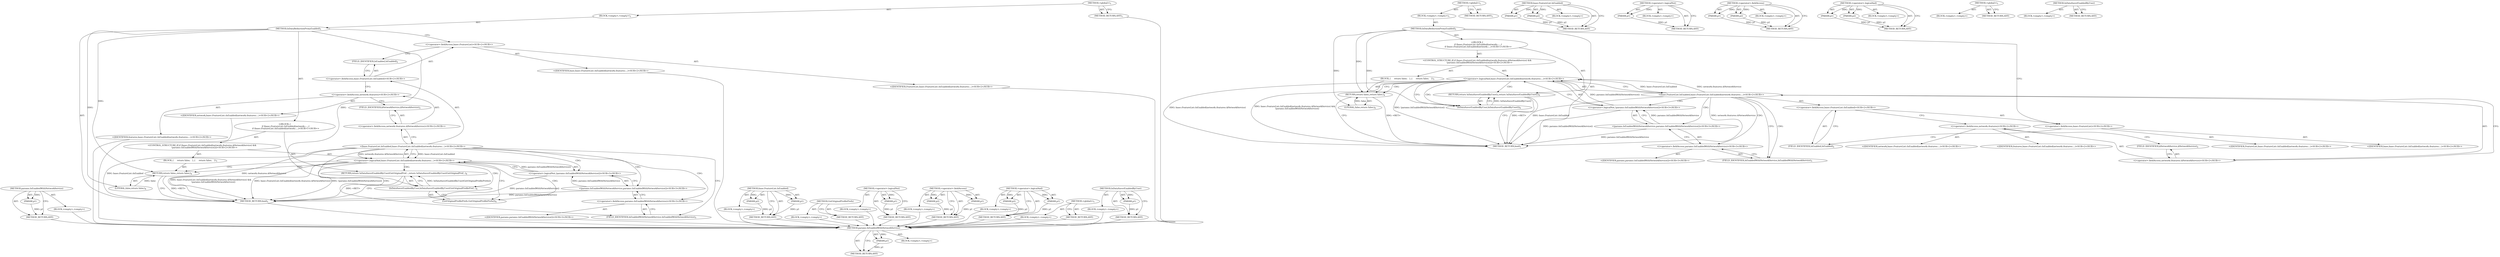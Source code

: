 digraph "IsDataSaverEnabledByUser" {
vulnerable_75 [label=<(METHOD,params.IsEnabledWithNetworkService)>];
vulnerable_76 [label=<(PARAM,p1)>];
vulnerable_77 [label=<(BLOCK,&lt;empty&gt;,&lt;empty&gt;)>];
vulnerable_78 [label=<(METHOD_RETURN,ANY)>];
vulnerable_6 [label=<(METHOD,&lt;global&gt;)<SUB>1</SUB>>];
vulnerable_7 [label=<(BLOCK,&lt;empty&gt;,&lt;empty&gt;)<SUB>1</SUB>>];
vulnerable_8 [label=<(METHOD,IsDataReductionProxyEnabled)<SUB>1</SUB>>];
vulnerable_9 [label="<(BLOCK,{
   if (base::FeatureList::IsEnabled(network::...,{
   if (base::FeatureList::IsEnabled(network::...)<SUB>1</SUB>>"];
vulnerable_10 [label="<(CONTROL_STRUCTURE,IF,if (base::FeatureList::IsEnabled(network::features::kNetworkService) &amp;&amp;
       !params::IsEnabledWithNetworkService()))<SUB>2</SUB>>"];
vulnerable_11 [label="<(&lt;operator&gt;.logicalAnd,base::FeatureList::IsEnabled(network::features:...)<SUB>2</SUB>>"];
vulnerable_12 [label="<(base.FeatureList.IsEnabled,base::FeatureList::IsEnabled(network::features:...)<SUB>2</SUB>>"];
vulnerable_13 [label="<(&lt;operator&gt;.fieldAccess,base::FeatureList::IsEnabled)<SUB>2</SUB>>"];
vulnerable_14 [label="<(&lt;operator&gt;.fieldAccess,base::FeatureList)<SUB>2</SUB>>"];
vulnerable_15 [label="<(IDENTIFIER,base,base::FeatureList::IsEnabled(network::features:...)<SUB>2</SUB>>"];
vulnerable_16 [label="<(IDENTIFIER,FeatureList,base::FeatureList::IsEnabled(network::features:...)<SUB>2</SUB>>"];
vulnerable_17 [label=<(FIELD_IDENTIFIER,IsEnabled,IsEnabled)<SUB>2</SUB>>];
vulnerable_18 [label="<(&lt;operator&gt;.fieldAccess,network::features::kNetworkService)<SUB>2</SUB>>"];
vulnerable_19 [label="<(&lt;operator&gt;.fieldAccess,network::features)<SUB>2</SUB>>"];
vulnerable_20 [label="<(IDENTIFIER,network,base::FeatureList::IsEnabled(network::features:...)<SUB>2</SUB>>"];
vulnerable_21 [label="<(IDENTIFIER,features,base::FeatureList::IsEnabled(network::features:...)<SUB>2</SUB>>"];
vulnerable_22 [label=<(FIELD_IDENTIFIER,kNetworkService,kNetworkService)<SUB>2</SUB>>];
vulnerable_23 [label="<(&lt;operator&gt;.logicalNot,!params::IsEnabledWithNetworkService())<SUB>3</SUB>>"];
vulnerable_24 [label="<(params.IsEnabledWithNetworkService,params::IsEnabledWithNetworkService())<SUB>3</SUB>>"];
vulnerable_25 [label="<(&lt;operator&gt;.fieldAccess,params::IsEnabledWithNetworkService)<SUB>3</SUB>>"];
vulnerable_26 [label="<(IDENTIFIER,params,params::IsEnabledWithNetworkService())<SUB>3</SUB>>"];
vulnerable_27 [label=<(FIELD_IDENTIFIER,IsEnabledWithNetworkService,IsEnabledWithNetworkService)<SUB>3</SUB>>];
vulnerable_28 [label=<(BLOCK,{
     return false;
   },{
     return false;
   })<SUB>3</SUB>>];
vulnerable_29 [label=<(RETURN,return false;,return false;)<SUB>4</SUB>>];
vulnerable_30 [label=<(LITERAL,false,return false;)<SUB>4</SUB>>];
vulnerable_31 [label=<(RETURN,return IsDataSaverEnabledByUser();,return IsDataSaverEnabledByUser();)<SUB>6</SUB>>];
vulnerable_32 [label=<(IsDataSaverEnabledByUser,IsDataSaverEnabledByUser())<SUB>6</SUB>>];
vulnerable_33 [label=<(METHOD_RETURN,bool)<SUB>1</SUB>>];
vulnerable_35 [label=<(METHOD_RETURN,ANY)<SUB>1</SUB>>];
vulnerable_61 [label=<(METHOD,base.FeatureList.IsEnabled)>];
vulnerable_62 [label=<(PARAM,p1)>];
vulnerable_63 [label=<(PARAM,p2)>];
vulnerable_64 [label=<(BLOCK,&lt;empty&gt;,&lt;empty&gt;)>];
vulnerable_65 [label=<(METHOD_RETURN,ANY)>];
vulnerable_71 [label=<(METHOD,&lt;operator&gt;.logicalNot)>];
vulnerable_72 [label=<(PARAM,p1)>];
vulnerable_73 [label=<(BLOCK,&lt;empty&gt;,&lt;empty&gt;)>];
vulnerable_74 [label=<(METHOD_RETURN,ANY)>];
vulnerable_66 [label=<(METHOD,&lt;operator&gt;.fieldAccess)>];
vulnerable_67 [label=<(PARAM,p1)>];
vulnerable_68 [label=<(PARAM,p2)>];
vulnerable_69 [label=<(BLOCK,&lt;empty&gt;,&lt;empty&gt;)>];
vulnerable_70 [label=<(METHOD_RETURN,ANY)>];
vulnerable_56 [label=<(METHOD,&lt;operator&gt;.logicalAnd)>];
vulnerable_57 [label=<(PARAM,p1)>];
vulnerable_58 [label=<(PARAM,p2)>];
vulnerable_59 [label=<(BLOCK,&lt;empty&gt;,&lt;empty&gt;)>];
vulnerable_60 [label=<(METHOD_RETURN,ANY)>];
vulnerable_50 [label=<(METHOD,&lt;global&gt;)<SUB>1</SUB>>];
vulnerable_51 [label=<(BLOCK,&lt;empty&gt;,&lt;empty&gt;)>];
vulnerable_52 [label=<(METHOD_RETURN,ANY)>];
vulnerable_79 [label=<(METHOD,IsDataSaverEnabledByUser)>];
vulnerable_80 [label=<(BLOCK,&lt;empty&gt;,&lt;empty&gt;)>];
vulnerable_81 [label=<(METHOD_RETURN,ANY)>];
fixed_76 [label=<(METHOD,params.IsEnabledWithNetworkService)>];
fixed_77 [label=<(PARAM,p1)>];
fixed_78 [label=<(BLOCK,&lt;empty&gt;,&lt;empty&gt;)>];
fixed_79 [label=<(METHOD_RETURN,ANY)>];
fixed_6 [label=<(METHOD,&lt;global&gt;)<SUB>1</SUB>>];
fixed_7 [label=<(BLOCK,&lt;empty&gt;,&lt;empty&gt;)<SUB>1</SUB>>];
fixed_8 [label=<(METHOD,IsDataReductionProxyEnabled)<SUB>1</SUB>>];
fixed_9 [label="<(BLOCK,{
   if (base::FeatureList::IsEnabled(network::...,{
   if (base::FeatureList::IsEnabled(network::...)<SUB>1</SUB>>"];
fixed_10 [label="<(CONTROL_STRUCTURE,IF,if (base::FeatureList::IsEnabled(network::features::kNetworkService) &amp;&amp;
       !params::IsEnabledWithNetworkService()))<SUB>2</SUB>>"];
fixed_11 [label="<(&lt;operator&gt;.logicalAnd,base::FeatureList::IsEnabled(network::features:...)<SUB>2</SUB>>"];
fixed_12 [label="<(base.FeatureList.IsEnabled,base::FeatureList::IsEnabled(network::features:...)<SUB>2</SUB>>"];
fixed_13 [label="<(&lt;operator&gt;.fieldAccess,base::FeatureList::IsEnabled)<SUB>2</SUB>>"];
fixed_14 [label="<(&lt;operator&gt;.fieldAccess,base::FeatureList)<SUB>2</SUB>>"];
fixed_15 [label="<(IDENTIFIER,base,base::FeatureList::IsEnabled(network::features:...)<SUB>2</SUB>>"];
fixed_16 [label="<(IDENTIFIER,FeatureList,base::FeatureList::IsEnabled(network::features:...)<SUB>2</SUB>>"];
fixed_17 [label=<(FIELD_IDENTIFIER,IsEnabled,IsEnabled)<SUB>2</SUB>>];
fixed_18 [label="<(&lt;operator&gt;.fieldAccess,network::features::kNetworkService)<SUB>2</SUB>>"];
fixed_19 [label="<(&lt;operator&gt;.fieldAccess,network::features)<SUB>2</SUB>>"];
fixed_20 [label="<(IDENTIFIER,network,base::FeatureList::IsEnabled(network::features:...)<SUB>2</SUB>>"];
fixed_21 [label="<(IDENTIFIER,features,base::FeatureList::IsEnabled(network::features:...)<SUB>2</SUB>>"];
fixed_22 [label=<(FIELD_IDENTIFIER,kNetworkService,kNetworkService)<SUB>2</SUB>>];
fixed_23 [label="<(&lt;operator&gt;.logicalNot,!params::IsEnabledWithNetworkService())<SUB>3</SUB>>"];
fixed_24 [label="<(params.IsEnabledWithNetworkService,params::IsEnabledWithNetworkService())<SUB>3</SUB>>"];
fixed_25 [label="<(&lt;operator&gt;.fieldAccess,params::IsEnabledWithNetworkService)<SUB>3</SUB>>"];
fixed_26 [label="<(IDENTIFIER,params,params::IsEnabledWithNetworkService())<SUB>3</SUB>>"];
fixed_27 [label=<(FIELD_IDENTIFIER,IsEnabledWithNetworkService,IsEnabledWithNetworkService)<SUB>3</SUB>>];
fixed_28 [label=<(BLOCK,{
     return false;
   },{
     return false;
   })<SUB>3</SUB>>];
fixed_29 [label=<(RETURN,return false;,return false;)<SUB>4</SUB>>];
fixed_30 [label=<(LITERAL,false,return false;)<SUB>4</SUB>>];
fixed_31 [label=<(RETURN,return IsDataSaverEnabledByUser(GetOriginalProf...,return IsDataSaverEnabledByUser(GetOriginalProf...)<SUB>6</SUB>>];
fixed_32 [label=<(IsDataSaverEnabledByUser,IsDataSaverEnabledByUser(GetOriginalProfilePref...)<SUB>6</SUB>>];
fixed_33 [label=<(GetOriginalProfilePrefs,GetOriginalProfilePrefs())<SUB>6</SUB>>];
fixed_34 [label=<(METHOD_RETURN,bool)<SUB>1</SUB>>];
fixed_36 [label=<(METHOD_RETURN,ANY)<SUB>1</SUB>>];
fixed_62 [label=<(METHOD,base.FeatureList.IsEnabled)>];
fixed_63 [label=<(PARAM,p1)>];
fixed_64 [label=<(PARAM,p2)>];
fixed_65 [label=<(BLOCK,&lt;empty&gt;,&lt;empty&gt;)>];
fixed_66 [label=<(METHOD_RETURN,ANY)>];
fixed_84 [label=<(METHOD,GetOriginalProfilePrefs)>];
fixed_85 [label=<(BLOCK,&lt;empty&gt;,&lt;empty&gt;)>];
fixed_86 [label=<(METHOD_RETURN,ANY)>];
fixed_72 [label=<(METHOD,&lt;operator&gt;.logicalNot)>];
fixed_73 [label=<(PARAM,p1)>];
fixed_74 [label=<(BLOCK,&lt;empty&gt;,&lt;empty&gt;)>];
fixed_75 [label=<(METHOD_RETURN,ANY)>];
fixed_67 [label=<(METHOD,&lt;operator&gt;.fieldAccess)>];
fixed_68 [label=<(PARAM,p1)>];
fixed_69 [label=<(PARAM,p2)>];
fixed_70 [label=<(BLOCK,&lt;empty&gt;,&lt;empty&gt;)>];
fixed_71 [label=<(METHOD_RETURN,ANY)>];
fixed_57 [label=<(METHOD,&lt;operator&gt;.logicalAnd)>];
fixed_58 [label=<(PARAM,p1)>];
fixed_59 [label=<(PARAM,p2)>];
fixed_60 [label=<(BLOCK,&lt;empty&gt;,&lt;empty&gt;)>];
fixed_61 [label=<(METHOD_RETURN,ANY)>];
fixed_51 [label=<(METHOD,&lt;global&gt;)<SUB>1</SUB>>];
fixed_52 [label=<(BLOCK,&lt;empty&gt;,&lt;empty&gt;)>];
fixed_53 [label=<(METHOD_RETURN,ANY)>];
fixed_80 [label=<(METHOD,IsDataSaverEnabledByUser)>];
fixed_81 [label=<(PARAM,p1)>];
fixed_82 [label=<(BLOCK,&lt;empty&gt;,&lt;empty&gt;)>];
fixed_83 [label=<(METHOD_RETURN,ANY)>];
vulnerable_75 -> vulnerable_76  [key=0, label="AST: "];
vulnerable_75 -> vulnerable_76  [key=1, label="DDG: "];
vulnerable_75 -> vulnerable_77  [key=0, label="AST: "];
vulnerable_75 -> vulnerable_78  [key=0, label="AST: "];
vulnerable_75 -> vulnerable_78  [key=1, label="CFG: "];
vulnerable_76 -> vulnerable_78  [key=0, label="DDG: p1"];
vulnerable_6 -> vulnerable_7  [key=0, label="AST: "];
vulnerable_6 -> vulnerable_35  [key=0, label="AST: "];
vulnerable_6 -> vulnerable_35  [key=1, label="CFG: "];
vulnerable_7 -> vulnerable_8  [key=0, label="AST: "];
vulnerable_8 -> vulnerable_9  [key=0, label="AST: "];
vulnerable_8 -> vulnerable_33  [key=0, label="AST: "];
vulnerable_8 -> vulnerable_14  [key=0, label="CFG: "];
vulnerable_8 -> vulnerable_32  [key=0, label="DDG: "];
vulnerable_8 -> vulnerable_29  [key=0, label="DDG: "];
vulnerable_8 -> vulnerable_30  [key=0, label="DDG: "];
vulnerable_9 -> vulnerable_10  [key=0, label="AST: "];
vulnerable_9 -> vulnerable_31  [key=0, label="AST: "];
vulnerable_10 -> vulnerable_11  [key=0, label="AST: "];
vulnerable_10 -> vulnerable_28  [key=0, label="AST: "];
vulnerable_11 -> vulnerable_12  [key=0, label="AST: "];
vulnerable_11 -> vulnerable_23  [key=0, label="AST: "];
vulnerable_11 -> vulnerable_32  [key=0, label="CFG: "];
vulnerable_11 -> vulnerable_32  [key=1, label="CDG: "];
vulnerable_11 -> vulnerable_29  [key=0, label="CFG: "];
vulnerable_11 -> vulnerable_29  [key=1, label="CDG: "];
vulnerable_11 -> vulnerable_33  [key=0, label="DDG: base::FeatureList::IsEnabled(network::features::kNetworkService)"];
vulnerable_11 -> vulnerable_33  [key=1, label="DDG: !params::IsEnabledWithNetworkService()"];
vulnerable_11 -> vulnerable_33  [key=2, label="DDG: base::FeatureList::IsEnabled(network::features::kNetworkService) &amp;&amp;
       !params::IsEnabledWithNetworkService()"];
vulnerable_11 -> vulnerable_31  [key=0, label="CDG: "];
vulnerable_12 -> vulnerable_13  [key=0, label="AST: "];
vulnerable_12 -> vulnerable_18  [key=0, label="AST: "];
vulnerable_12 -> vulnerable_11  [key=0, label="CFG: "];
vulnerable_12 -> vulnerable_11  [key=1, label="DDG: base::FeatureList::IsEnabled"];
vulnerable_12 -> vulnerable_11  [key=2, label="DDG: network::features::kNetworkService"];
vulnerable_12 -> vulnerable_27  [key=0, label="CFG: "];
vulnerable_12 -> vulnerable_27  [key=1, label="CDG: "];
vulnerable_12 -> vulnerable_33  [key=0, label="DDG: base::FeatureList::IsEnabled"];
vulnerable_12 -> vulnerable_33  [key=1, label="DDG: network::features::kNetworkService"];
vulnerable_12 -> vulnerable_24  [key=0, label="CDG: "];
vulnerable_12 -> vulnerable_25  [key=0, label="CDG: "];
vulnerable_12 -> vulnerable_23  [key=0, label="CDG: "];
vulnerable_13 -> vulnerable_14  [key=0, label="AST: "];
vulnerable_13 -> vulnerable_17  [key=0, label="AST: "];
vulnerable_13 -> vulnerable_19  [key=0, label="CFG: "];
vulnerable_14 -> vulnerable_15  [key=0, label="AST: "];
vulnerable_14 -> vulnerable_16  [key=0, label="AST: "];
vulnerable_14 -> vulnerable_17  [key=0, label="CFG: "];
vulnerable_17 -> vulnerable_13  [key=0, label="CFG: "];
vulnerable_18 -> vulnerable_19  [key=0, label="AST: "];
vulnerable_18 -> vulnerable_22  [key=0, label="AST: "];
vulnerable_18 -> vulnerable_12  [key=0, label="CFG: "];
vulnerable_19 -> vulnerable_20  [key=0, label="AST: "];
vulnerable_19 -> vulnerable_21  [key=0, label="AST: "];
vulnerable_19 -> vulnerable_22  [key=0, label="CFG: "];
vulnerable_22 -> vulnerable_18  [key=0, label="CFG: "];
vulnerable_23 -> vulnerable_24  [key=0, label="AST: "];
vulnerable_23 -> vulnerable_11  [key=0, label="CFG: "];
vulnerable_23 -> vulnerable_11  [key=1, label="DDG: params::IsEnabledWithNetworkService()"];
vulnerable_23 -> vulnerable_33  [key=0, label="DDG: params::IsEnabledWithNetworkService()"];
vulnerable_24 -> vulnerable_25  [key=0, label="AST: "];
vulnerable_24 -> vulnerable_23  [key=0, label="CFG: "];
vulnerable_24 -> vulnerable_23  [key=1, label="DDG: params::IsEnabledWithNetworkService"];
vulnerable_24 -> vulnerable_33  [key=0, label="DDG: params::IsEnabledWithNetworkService"];
vulnerable_25 -> vulnerable_26  [key=0, label="AST: "];
vulnerable_25 -> vulnerable_27  [key=0, label="AST: "];
vulnerable_25 -> vulnerable_24  [key=0, label="CFG: "];
vulnerable_27 -> vulnerable_25  [key=0, label="CFG: "];
vulnerable_28 -> vulnerable_29  [key=0, label="AST: "];
vulnerable_29 -> vulnerable_30  [key=0, label="AST: "];
vulnerable_29 -> vulnerable_33  [key=0, label="CFG: "];
vulnerable_29 -> vulnerable_33  [key=1, label="DDG: &lt;RET&gt;"];
vulnerable_30 -> vulnerable_29  [key=0, label="DDG: false"];
vulnerable_31 -> vulnerable_32  [key=0, label="AST: "];
vulnerable_31 -> vulnerable_33  [key=0, label="CFG: "];
vulnerable_31 -> vulnerable_33  [key=1, label="DDG: &lt;RET&gt;"];
vulnerable_32 -> vulnerable_31  [key=0, label="CFG: "];
vulnerable_32 -> vulnerable_31  [key=1, label="DDG: IsDataSaverEnabledByUser()"];
vulnerable_61 -> vulnerable_62  [key=0, label="AST: "];
vulnerable_61 -> vulnerable_62  [key=1, label="DDG: "];
vulnerable_61 -> vulnerable_64  [key=0, label="AST: "];
vulnerable_61 -> vulnerable_63  [key=0, label="AST: "];
vulnerable_61 -> vulnerable_63  [key=1, label="DDG: "];
vulnerable_61 -> vulnerable_65  [key=0, label="AST: "];
vulnerable_61 -> vulnerable_65  [key=1, label="CFG: "];
vulnerable_62 -> vulnerable_65  [key=0, label="DDG: p1"];
vulnerable_63 -> vulnerable_65  [key=0, label="DDG: p2"];
vulnerable_71 -> vulnerable_72  [key=0, label="AST: "];
vulnerable_71 -> vulnerable_72  [key=1, label="DDG: "];
vulnerable_71 -> vulnerable_73  [key=0, label="AST: "];
vulnerable_71 -> vulnerable_74  [key=0, label="AST: "];
vulnerable_71 -> vulnerable_74  [key=1, label="CFG: "];
vulnerable_72 -> vulnerable_74  [key=0, label="DDG: p1"];
vulnerable_66 -> vulnerable_67  [key=0, label="AST: "];
vulnerable_66 -> vulnerable_67  [key=1, label="DDG: "];
vulnerable_66 -> vulnerable_69  [key=0, label="AST: "];
vulnerable_66 -> vulnerable_68  [key=0, label="AST: "];
vulnerable_66 -> vulnerable_68  [key=1, label="DDG: "];
vulnerable_66 -> vulnerable_70  [key=0, label="AST: "];
vulnerable_66 -> vulnerable_70  [key=1, label="CFG: "];
vulnerable_67 -> vulnerable_70  [key=0, label="DDG: p1"];
vulnerable_68 -> vulnerable_70  [key=0, label="DDG: p2"];
vulnerable_56 -> vulnerable_57  [key=0, label="AST: "];
vulnerable_56 -> vulnerable_57  [key=1, label="DDG: "];
vulnerable_56 -> vulnerable_59  [key=0, label="AST: "];
vulnerable_56 -> vulnerable_58  [key=0, label="AST: "];
vulnerable_56 -> vulnerable_58  [key=1, label="DDG: "];
vulnerable_56 -> vulnerable_60  [key=0, label="AST: "];
vulnerable_56 -> vulnerable_60  [key=1, label="CFG: "];
vulnerable_57 -> vulnerable_60  [key=0, label="DDG: p1"];
vulnerable_58 -> vulnerable_60  [key=0, label="DDG: p2"];
vulnerable_50 -> vulnerable_51  [key=0, label="AST: "];
vulnerable_50 -> vulnerable_52  [key=0, label="AST: "];
vulnerable_50 -> vulnerable_52  [key=1, label="CFG: "];
vulnerable_79 -> vulnerable_80  [key=0, label="AST: "];
vulnerable_79 -> vulnerable_81  [key=0, label="AST: "];
vulnerable_79 -> vulnerable_81  [key=1, label="CFG: "];
fixed_76 -> fixed_77  [key=0, label="AST: "];
fixed_76 -> fixed_77  [key=1, label="DDG: "];
fixed_76 -> fixed_78  [key=0, label="AST: "];
fixed_76 -> fixed_79  [key=0, label="AST: "];
fixed_76 -> fixed_79  [key=1, label="CFG: "];
fixed_77 -> fixed_79  [key=0, label="DDG: p1"];
fixed_78 -> vulnerable_75  [key=0];
fixed_79 -> vulnerable_75  [key=0];
fixed_6 -> fixed_7  [key=0, label="AST: "];
fixed_6 -> fixed_36  [key=0, label="AST: "];
fixed_6 -> fixed_36  [key=1, label="CFG: "];
fixed_7 -> fixed_8  [key=0, label="AST: "];
fixed_8 -> fixed_9  [key=0, label="AST: "];
fixed_8 -> fixed_34  [key=0, label="AST: "];
fixed_8 -> fixed_14  [key=0, label="CFG: "];
fixed_8 -> fixed_29  [key=0, label="DDG: "];
fixed_8 -> fixed_32  [key=0, label="DDG: "];
fixed_8 -> fixed_30  [key=0, label="DDG: "];
fixed_9 -> fixed_10  [key=0, label="AST: "];
fixed_9 -> fixed_31  [key=0, label="AST: "];
fixed_10 -> fixed_11  [key=0, label="AST: "];
fixed_10 -> fixed_28  [key=0, label="AST: "];
fixed_11 -> fixed_12  [key=0, label="AST: "];
fixed_11 -> fixed_23  [key=0, label="AST: "];
fixed_11 -> fixed_33  [key=0, label="CFG: "];
fixed_11 -> fixed_33  [key=1, label="CDG: "];
fixed_11 -> fixed_29  [key=0, label="CFG: "];
fixed_11 -> fixed_29  [key=1, label="CDG: "];
fixed_11 -> fixed_34  [key=0, label="DDG: base::FeatureList::IsEnabled(network::features::kNetworkService)"];
fixed_11 -> fixed_34  [key=1, label="DDG: !params::IsEnabledWithNetworkService()"];
fixed_11 -> fixed_34  [key=2, label="DDG: base::FeatureList::IsEnabled(network::features::kNetworkService) &amp;&amp;
       !params::IsEnabledWithNetworkService()"];
fixed_11 -> fixed_32  [key=0, label="CDG: "];
fixed_11 -> fixed_31  [key=0, label="CDG: "];
fixed_12 -> fixed_13  [key=0, label="AST: "];
fixed_12 -> fixed_18  [key=0, label="AST: "];
fixed_12 -> fixed_11  [key=0, label="CFG: "];
fixed_12 -> fixed_11  [key=1, label="DDG: base::FeatureList::IsEnabled"];
fixed_12 -> fixed_11  [key=2, label="DDG: network::features::kNetworkService"];
fixed_12 -> fixed_27  [key=0, label="CFG: "];
fixed_12 -> fixed_27  [key=1, label="CDG: "];
fixed_12 -> fixed_34  [key=0, label="DDG: base::FeatureList::IsEnabled"];
fixed_12 -> fixed_34  [key=1, label="DDG: network::features::kNetworkService"];
fixed_12 -> fixed_24  [key=0, label="CDG: "];
fixed_12 -> fixed_25  [key=0, label="CDG: "];
fixed_12 -> fixed_23  [key=0, label="CDG: "];
fixed_13 -> fixed_14  [key=0, label="AST: "];
fixed_13 -> fixed_17  [key=0, label="AST: "];
fixed_13 -> fixed_19  [key=0, label="CFG: "];
fixed_14 -> fixed_15  [key=0, label="AST: "];
fixed_14 -> fixed_16  [key=0, label="AST: "];
fixed_14 -> fixed_17  [key=0, label="CFG: "];
fixed_15 -> vulnerable_75  [key=0];
fixed_16 -> vulnerable_75  [key=0];
fixed_17 -> fixed_13  [key=0, label="CFG: "];
fixed_18 -> fixed_19  [key=0, label="AST: "];
fixed_18 -> fixed_22  [key=0, label="AST: "];
fixed_18 -> fixed_12  [key=0, label="CFG: "];
fixed_19 -> fixed_20  [key=0, label="AST: "];
fixed_19 -> fixed_21  [key=0, label="AST: "];
fixed_19 -> fixed_22  [key=0, label="CFG: "];
fixed_20 -> vulnerable_75  [key=0];
fixed_21 -> vulnerable_75  [key=0];
fixed_22 -> fixed_18  [key=0, label="CFG: "];
fixed_23 -> fixed_24  [key=0, label="AST: "];
fixed_23 -> fixed_11  [key=0, label="CFG: "];
fixed_23 -> fixed_11  [key=1, label="DDG: params::IsEnabledWithNetworkService()"];
fixed_23 -> fixed_34  [key=0, label="DDG: params::IsEnabledWithNetworkService()"];
fixed_24 -> fixed_25  [key=0, label="AST: "];
fixed_24 -> fixed_23  [key=0, label="CFG: "];
fixed_24 -> fixed_23  [key=1, label="DDG: params::IsEnabledWithNetworkService"];
fixed_24 -> fixed_34  [key=0, label="DDG: params::IsEnabledWithNetworkService"];
fixed_25 -> fixed_26  [key=0, label="AST: "];
fixed_25 -> fixed_27  [key=0, label="AST: "];
fixed_25 -> fixed_24  [key=0, label="CFG: "];
fixed_26 -> vulnerable_75  [key=0];
fixed_27 -> fixed_25  [key=0, label="CFG: "];
fixed_28 -> fixed_29  [key=0, label="AST: "];
fixed_29 -> fixed_30  [key=0, label="AST: "];
fixed_29 -> fixed_34  [key=0, label="CFG: "];
fixed_29 -> fixed_34  [key=1, label="DDG: &lt;RET&gt;"];
fixed_30 -> fixed_29  [key=0, label="DDG: false"];
fixed_31 -> fixed_32  [key=0, label="AST: "];
fixed_31 -> fixed_34  [key=0, label="CFG: "];
fixed_31 -> fixed_34  [key=1, label="DDG: &lt;RET&gt;"];
fixed_32 -> fixed_33  [key=0, label="AST: "];
fixed_32 -> fixed_31  [key=0, label="CFG: "];
fixed_32 -> fixed_31  [key=1, label="DDG: IsDataSaverEnabledByUser(GetOriginalProfilePrefs())"];
fixed_33 -> fixed_32  [key=0, label="CFG: "];
fixed_34 -> vulnerable_75  [key=0];
fixed_36 -> vulnerable_75  [key=0];
fixed_62 -> fixed_63  [key=0, label="AST: "];
fixed_62 -> fixed_63  [key=1, label="DDG: "];
fixed_62 -> fixed_65  [key=0, label="AST: "];
fixed_62 -> fixed_64  [key=0, label="AST: "];
fixed_62 -> fixed_64  [key=1, label="DDG: "];
fixed_62 -> fixed_66  [key=0, label="AST: "];
fixed_62 -> fixed_66  [key=1, label="CFG: "];
fixed_63 -> fixed_66  [key=0, label="DDG: p1"];
fixed_64 -> fixed_66  [key=0, label="DDG: p2"];
fixed_65 -> vulnerable_75  [key=0];
fixed_66 -> vulnerable_75  [key=0];
fixed_84 -> fixed_85  [key=0, label="AST: "];
fixed_84 -> fixed_86  [key=0, label="AST: "];
fixed_84 -> fixed_86  [key=1, label="CFG: "];
fixed_85 -> vulnerable_75  [key=0];
fixed_86 -> vulnerable_75  [key=0];
fixed_72 -> fixed_73  [key=0, label="AST: "];
fixed_72 -> fixed_73  [key=1, label="DDG: "];
fixed_72 -> fixed_74  [key=0, label="AST: "];
fixed_72 -> fixed_75  [key=0, label="AST: "];
fixed_72 -> fixed_75  [key=1, label="CFG: "];
fixed_73 -> fixed_75  [key=0, label="DDG: p1"];
fixed_74 -> vulnerable_75  [key=0];
fixed_75 -> vulnerable_75  [key=0];
fixed_67 -> fixed_68  [key=0, label="AST: "];
fixed_67 -> fixed_68  [key=1, label="DDG: "];
fixed_67 -> fixed_70  [key=0, label="AST: "];
fixed_67 -> fixed_69  [key=0, label="AST: "];
fixed_67 -> fixed_69  [key=1, label="DDG: "];
fixed_67 -> fixed_71  [key=0, label="AST: "];
fixed_67 -> fixed_71  [key=1, label="CFG: "];
fixed_68 -> fixed_71  [key=0, label="DDG: p1"];
fixed_69 -> fixed_71  [key=0, label="DDG: p2"];
fixed_70 -> vulnerable_75  [key=0];
fixed_71 -> vulnerable_75  [key=0];
fixed_57 -> fixed_58  [key=0, label="AST: "];
fixed_57 -> fixed_58  [key=1, label="DDG: "];
fixed_57 -> fixed_60  [key=0, label="AST: "];
fixed_57 -> fixed_59  [key=0, label="AST: "];
fixed_57 -> fixed_59  [key=1, label="DDG: "];
fixed_57 -> fixed_61  [key=0, label="AST: "];
fixed_57 -> fixed_61  [key=1, label="CFG: "];
fixed_58 -> fixed_61  [key=0, label="DDG: p1"];
fixed_59 -> fixed_61  [key=0, label="DDG: p2"];
fixed_60 -> vulnerable_75  [key=0];
fixed_61 -> vulnerable_75  [key=0];
fixed_51 -> fixed_52  [key=0, label="AST: "];
fixed_51 -> fixed_53  [key=0, label="AST: "];
fixed_51 -> fixed_53  [key=1, label="CFG: "];
fixed_52 -> vulnerable_75  [key=0];
fixed_53 -> vulnerable_75  [key=0];
fixed_80 -> fixed_81  [key=0, label="AST: "];
fixed_80 -> fixed_81  [key=1, label="DDG: "];
fixed_80 -> fixed_82  [key=0, label="AST: "];
fixed_80 -> fixed_83  [key=0, label="AST: "];
fixed_80 -> fixed_83  [key=1, label="CFG: "];
fixed_81 -> fixed_83  [key=0, label="DDG: p1"];
fixed_82 -> vulnerable_75  [key=0];
fixed_83 -> vulnerable_75  [key=0];
}
